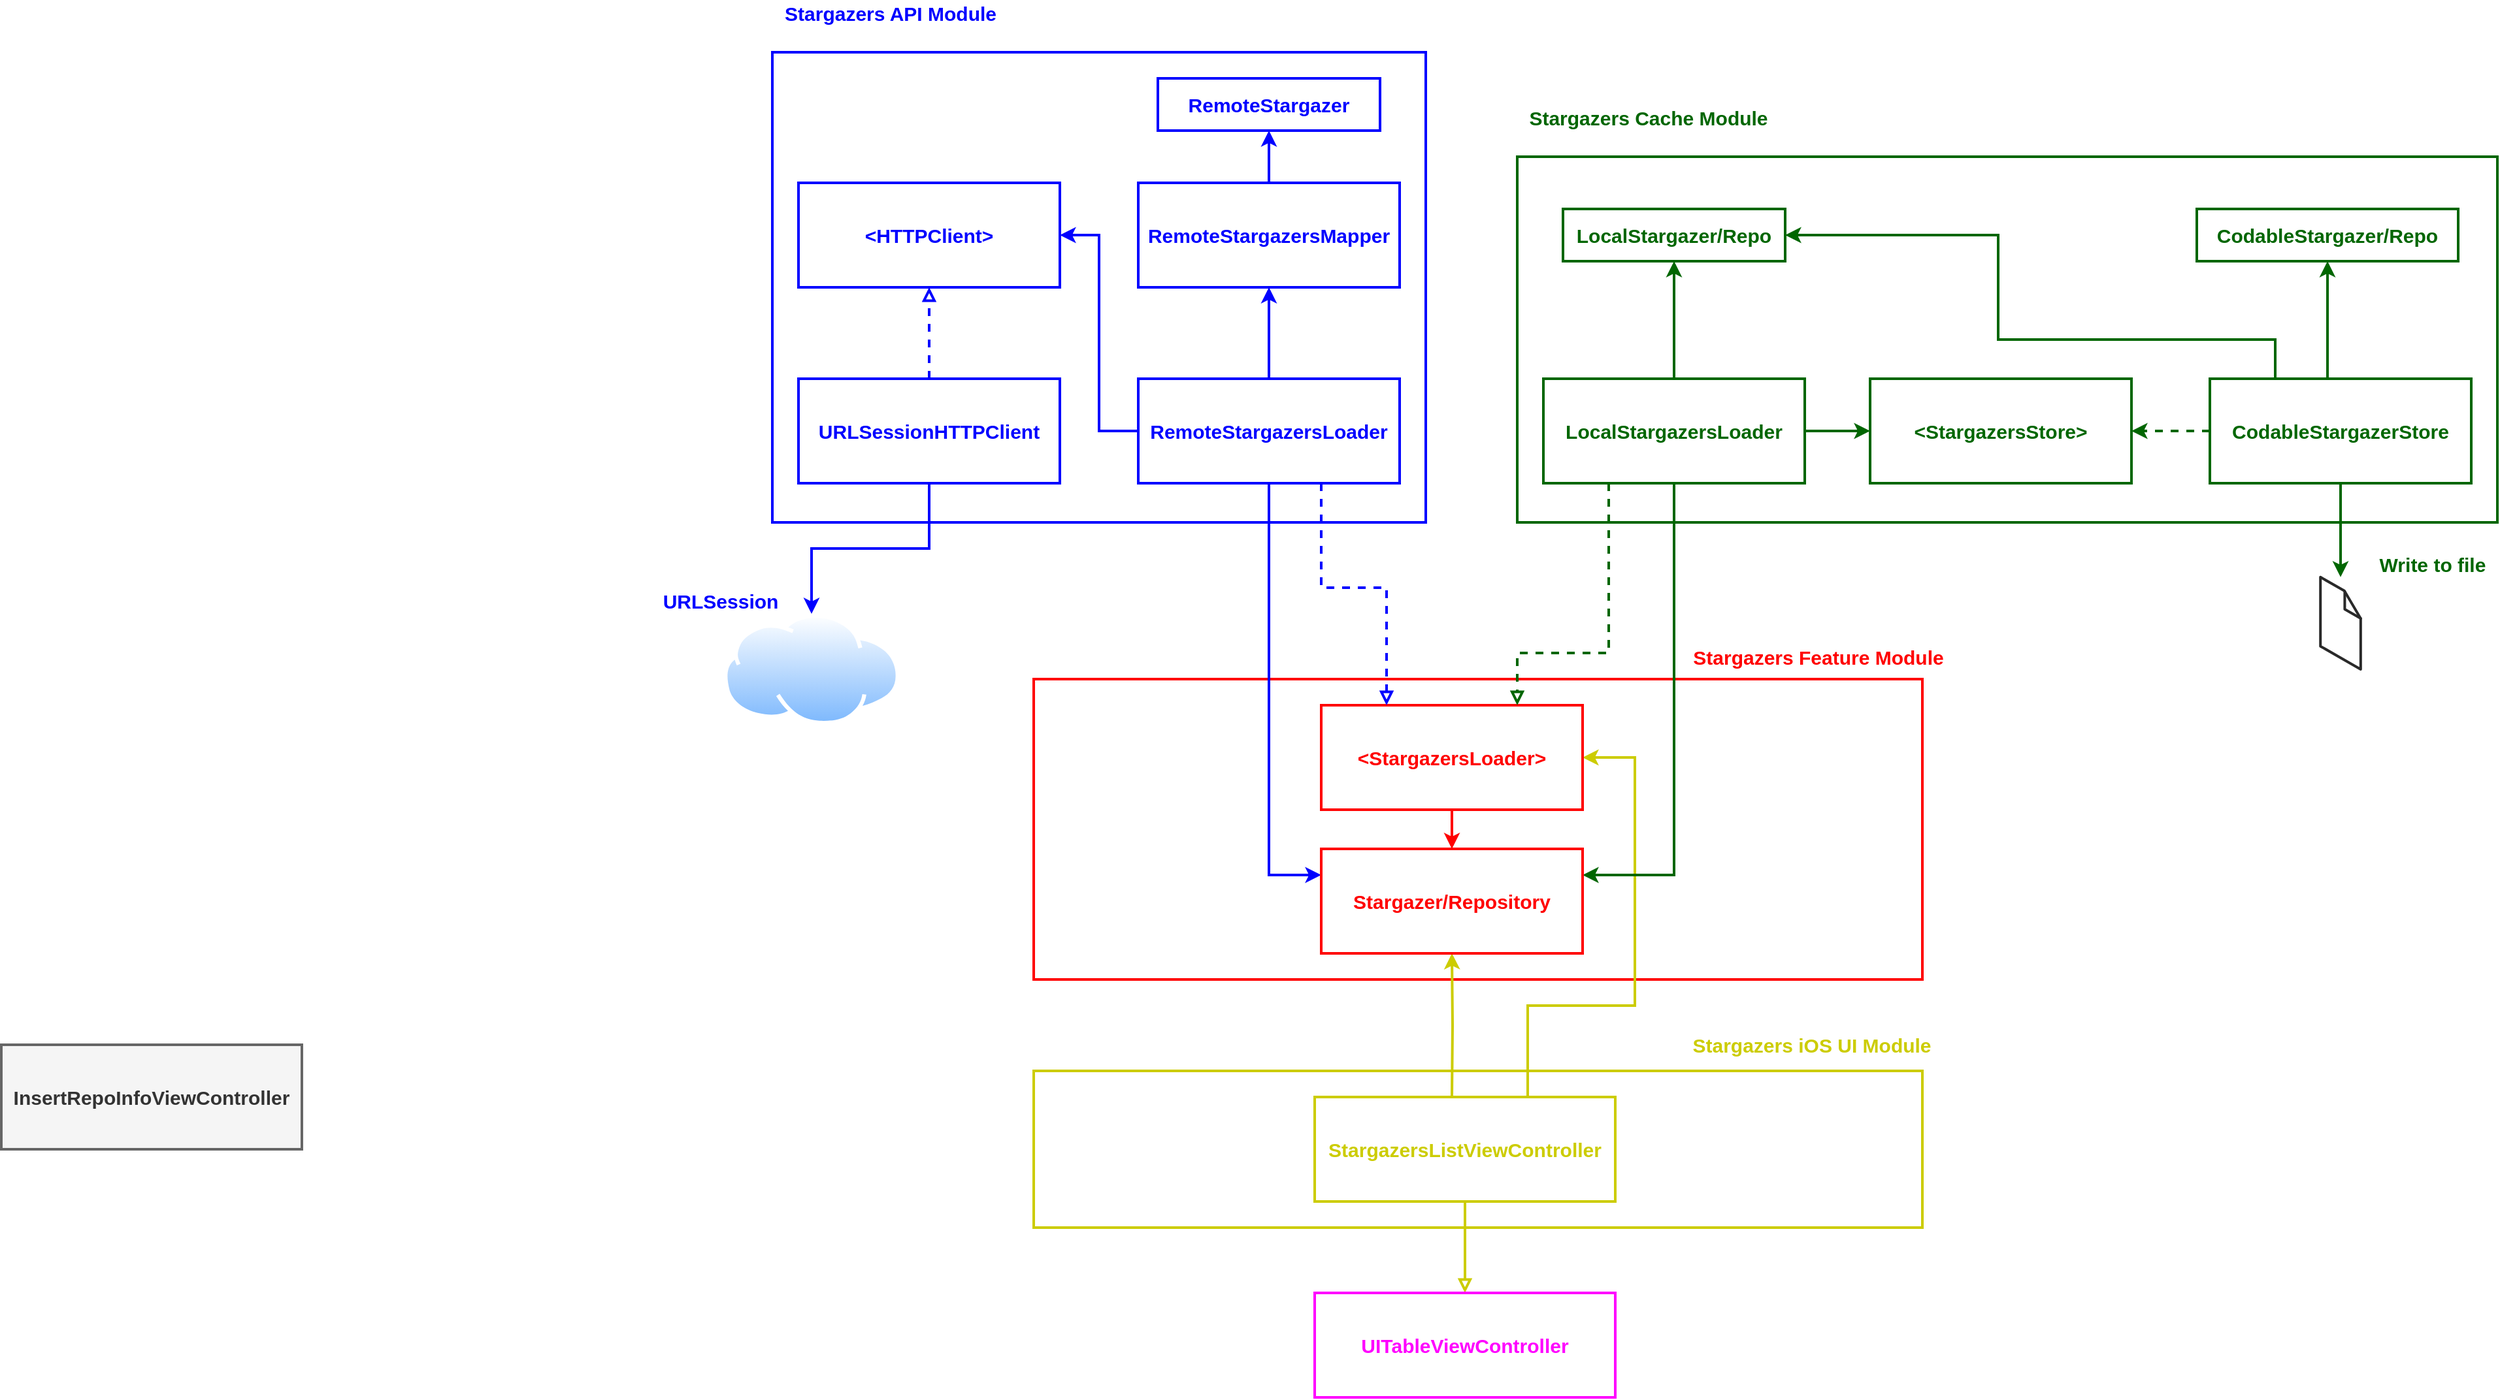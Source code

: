 <mxfile version="16.5.1" type="device"><diagram id="zfFk2GnqR2T1KwoDTGku" name="Page-1"><mxGraphModel dx="3854" dy="2474" grid="1" gridSize="10" guides="1" tooltips="1" connect="1" arrows="1" fold="1" page="0" pageScale="1" pageWidth="827" pageHeight="1169" math="0" shadow="0"><root><mxCell id="0"/><mxCell id="1" parent="0"/><mxCell id="eNrUqWQ8DkEIzVhx7NVn-16" value="" style="rounded=0;whiteSpace=wrap;html=1;fillColor=none;strokeWidth=2;strokeColor=#CCCC00;" vertex="1" parent="1"><mxGeometry x="-1040" y="-280" width="680" height="120" as="geometry"/></mxCell><mxCell id="nP8Dd_P6U7jX99yTA_pq-10" value="" style="rounded=0;whiteSpace=wrap;html=1;fillColor=none;strokeWidth=2;strokeColor=#FF0000;" parent="1" vertex="1"><mxGeometry x="-1040" y="-580" width="680" height="230" as="geometry"/></mxCell><mxCell id="nP8Dd_P6U7jX99yTA_pq-1" value="" style="rounded=0;whiteSpace=wrap;html=1;fillColor=none;strokeWidth=2;strokeColor=#0000FF;" parent="1" vertex="1"><mxGeometry x="-1240" y="-1060" width="500" height="360" as="geometry"/></mxCell><mxCell id="_gjuGQUOKB3lQBDrmwEA-5" style="edgeStyle=orthogonalEdgeStyle;rounded=0;orthogonalLoop=1;jettySize=auto;html=1;fontSize=12;strokeWidth=2;entryX=0.5;entryY=1;entryDx=0;entryDy=0;strokeColor=#CCCC00;" parent="1" target="jp8gcvMhvuyVgxvD6wcs-4" edge="1"><mxGeometry relative="1" as="geometry"><mxPoint x="-720" y="-270" as="targetPoint"/><mxPoint x="-720" y="-260" as="sourcePoint"/></mxGeometry></mxCell><mxCell id="eNrUqWQ8DkEIzVhx7NVn-15" style="edgeStyle=orthogonalEdgeStyle;rounded=0;orthogonalLoop=1;jettySize=auto;html=1;exitX=0.75;exitY=0;exitDx=0;exitDy=0;entryX=1;entryY=0.5;entryDx=0;entryDy=0;fontSize=12;fontColor=default;strokeColor=#CCCC00;strokeWidth=2;" edge="1" parent="1" source="_gjuGQUOKB3lQBDrmwEA-1" target="_gjuGQUOKB3lQBDrmwEA-3"><mxGeometry relative="1" as="geometry"><Array as="points"><mxPoint x="-662" y="-330"/><mxPoint x="-580" y="-330"/><mxPoint x="-580" y="-520"/></Array></mxGeometry></mxCell><mxCell id="eNrUqWQ8DkEIzVhx7NVn-19" style="edgeStyle=orthogonalEdgeStyle;rounded=0;orthogonalLoop=1;jettySize=auto;html=1;exitX=0.5;exitY=1;exitDx=0;exitDy=0;entryX=0.5;entryY=0;entryDx=0;entryDy=0;fontSize=12;fontColor=default;strokeColor=#CCCC00;strokeWidth=2;endArrow=block;endFill=0;" edge="1" parent="1" source="_gjuGQUOKB3lQBDrmwEA-1" target="eNrUqWQ8DkEIzVhx7NVn-18"><mxGeometry relative="1" as="geometry"/></mxCell><mxCell id="_gjuGQUOKB3lQBDrmwEA-1" value="StargazersListViewController" style="rounded=0;whiteSpace=wrap;html=1;strokeWidth=2;fontSize=15;fontStyle=1;strokeColor=#CCCC00;labelBackgroundColor=none;fontColor=#CCCC00;" parent="1" vertex="1"><mxGeometry x="-825" y="-260" width="230" height="80" as="geometry"/></mxCell><mxCell id="jp8gcvMhvuyVgxvD6wcs-5" style="edgeStyle=orthogonalEdgeStyle;rounded=0;orthogonalLoop=1;jettySize=auto;html=1;exitX=0.5;exitY=1;exitDx=0;exitDy=0;entryX=0.5;entryY=0;entryDx=0;entryDy=0;fontSize=11;fontColor=#006600;strokeWidth=2;strokeColor=#FF0000;" parent="1" source="_gjuGQUOKB3lQBDrmwEA-3" target="jp8gcvMhvuyVgxvD6wcs-4" edge="1"><mxGeometry relative="1" as="geometry"><Array as="points"><mxPoint x="-720" y="-460"/><mxPoint x="-720" y="-460"/></Array></mxGeometry></mxCell><mxCell id="_gjuGQUOKB3lQBDrmwEA-3" value="&amp;lt;StargazersLoader&amp;gt;" style="rounded=0;whiteSpace=wrap;html=1;fontSize=15;strokeWidth=2;fontStyle=1;strokeColor=#FF0000;fontColor=#FF0000;" parent="1" vertex="1"><mxGeometry x="-820" y="-560" width="200" height="80" as="geometry"/></mxCell><mxCell id="_gjuGQUOKB3lQBDrmwEA-6" style="edgeStyle=orthogonalEdgeStyle;rounded=0;orthogonalLoop=1;jettySize=auto;html=1;fontSize=12;dashed=1;endArrow=block;endFill=0;strokeWidth=2;strokeColor=#0000FF;entryX=0.25;entryY=0;entryDx=0;entryDy=0;" parent="1" source="_gjuGQUOKB3lQBDrmwEA-4" target="_gjuGQUOKB3lQBDrmwEA-3" edge="1"><mxGeometry relative="1" as="geometry"><Array as="points"><mxPoint x="-820" y="-650"/><mxPoint x="-770" y="-650"/></Array><mxPoint x="-860" y="-710" as="sourcePoint"/><mxPoint x="-720" y="-650" as="targetPoint"/></mxGeometry></mxCell><mxCell id="nP8Dd_P6U7jX99yTA_pq-5" value="" style="edgeStyle=orthogonalEdgeStyle;rounded=0;orthogonalLoop=1;jettySize=auto;html=1;fontSize=15;fontColor=#0000FF;strokeWidth=2;strokeColor=#0000FF;entryX=1;entryY=0.5;entryDx=0;entryDy=0;" parent="1" source="_gjuGQUOKB3lQBDrmwEA-4" target="nP8Dd_P6U7jX99yTA_pq-4" edge="1"><mxGeometry relative="1" as="geometry"/></mxCell><mxCell id="nP8Dd_P6U7jX99yTA_pq-9" value="" style="edgeStyle=orthogonalEdgeStyle;rounded=0;orthogonalLoop=1;jettySize=auto;html=1;fontSize=15;fontColor=#0000FF;endArrow=classic;endFill=1;strokeColor=#0000FF;strokeWidth=2;" parent="1" source="_gjuGQUOKB3lQBDrmwEA-4" target="nP8Dd_P6U7jX99yTA_pq-8" edge="1"><mxGeometry relative="1" as="geometry"/></mxCell><mxCell id="jp8gcvMhvuyVgxvD6wcs-11" style="edgeStyle=orthogonalEdgeStyle;rounded=0;orthogonalLoop=1;jettySize=auto;html=1;exitX=0.5;exitY=1;exitDx=0;exitDy=0;entryX=0;entryY=0.25;entryDx=0;entryDy=0;fontSize=11;fontColor=#006600;strokeWidth=2;strokeColor=#0000FF;" parent="1" source="_gjuGQUOKB3lQBDrmwEA-4" target="jp8gcvMhvuyVgxvD6wcs-4" edge="1"><mxGeometry relative="1" as="geometry"><Array as="points"><mxPoint x="-860" y="-430"/></Array></mxGeometry></mxCell><mxCell id="_gjuGQUOKB3lQBDrmwEA-4" value="RemoteStargazersLoader" style="rounded=0;whiteSpace=wrap;html=1;fontSize=15;strokeWidth=2;fontStyle=1;strokeColor=#0000FF;fontColor=#0000FF;" parent="1" vertex="1"><mxGeometry x="-960" y="-810" width="200" height="80" as="geometry"/></mxCell><mxCell id="_gjuGQUOKB3lQBDrmwEA-9" value="InsertRepoInfoViewController" style="rounded=0;whiteSpace=wrap;html=1;strokeWidth=2;fontSize=15;fontStyle=1;strokeColor=#666666;fontColor=#333333;fillColor=#f5f5f5;" parent="1" vertex="1"><mxGeometry x="-1830" y="-300" width="230" height="80" as="geometry"/></mxCell><mxCell id="zqRq3MYB97xJmes2Uslc-1" value="" style="rounded=0;whiteSpace=wrap;html=1;fontSize=15;strokeWidth=2;fontStyle=1;fillColor=none;strokeColor=#006600;" parent="1" vertex="1"><mxGeometry x="-670" y="-980" width="750" height="280" as="geometry"/></mxCell><mxCell id="zqRq3MYB97xJmes2Uslc-2" style="edgeStyle=orthogonalEdgeStyle;rounded=0;orthogonalLoop=1;jettySize=auto;html=1;exitX=0.25;exitY=1;exitDx=0;exitDy=0;strokeWidth=2;dashed=1;endArrow=block;endFill=0;strokeColor=#006600;" parent="1" source="jp8gcvMhvuyVgxvD6wcs-1" edge="1"><mxGeometry relative="1" as="geometry"><mxPoint x="-670" y="-560" as="targetPoint"/><Array as="points"><mxPoint x="-600" y="-600"/><mxPoint x="-670" y="-600"/></Array></mxGeometry></mxCell><mxCell id="nP8Dd_P6U7jX99yTA_pq-2" value="Stargazers API Module" style="text;html=1;align=center;verticalAlign=middle;resizable=0;points=[];autosize=1;strokeColor=none;fontSize=15;fontStyle=1;fontColor=#0000FF;" parent="1" vertex="1"><mxGeometry x="-1240" y="-1100" width="180" height="20" as="geometry"/></mxCell><mxCell id="nP8Dd_P6U7jX99yTA_pq-4" value="&amp;lt;HTTPClient&amp;gt;" style="rounded=0;whiteSpace=wrap;html=1;fontSize=15;strokeWidth=2;fontStyle=1;strokeColor=#0000FF;fontColor=#0000FF;" parent="1" vertex="1"><mxGeometry x="-1220" y="-960" width="200" height="80" as="geometry"/></mxCell><mxCell id="eNrUqWQ8DkEIzVhx7NVn-11" value="" style="edgeStyle=orthogonalEdgeStyle;rounded=0;orthogonalLoop=1;jettySize=auto;html=1;fontSize=15;strokeColor=#0000FF;fontColor=#0000FF;endFill=1;strokeWidth=2;" edge="1" parent="1" source="nP8Dd_P6U7jX99yTA_pq-8" target="eNrUqWQ8DkEIzVhx7NVn-10"><mxGeometry relative="1" as="geometry"/></mxCell><mxCell id="nP8Dd_P6U7jX99yTA_pq-8" value="RemoteStargazersMapper" style="rounded=0;whiteSpace=wrap;html=1;fontSize=15;strokeWidth=2;fontStyle=1;strokeColor=#0000FF;fontColor=#0000FF;" parent="1" vertex="1"><mxGeometry x="-960" y="-960" width="200" height="80" as="geometry"/></mxCell><mxCell id="nP8Dd_P6U7jX99yTA_pq-11" value="Stargazers Feature Module" style="text;html=1;align=center;verticalAlign=middle;resizable=0;points=[];autosize=1;strokeColor=none;fontSize=15;fontStyle=1;fontColor=#FF0000;" parent="1" vertex="1"><mxGeometry x="-545" y="-607.47" width="210" height="20" as="geometry"/></mxCell><mxCell id="l1n1Q98g_diuiTE7QiWE-2" value="" style="edgeStyle=orthogonalEdgeStyle;rounded=0;orthogonalLoop=1;jettySize=auto;html=1;strokeWidth=2;strokeColor=#0000FF;dashed=1;endArrow=block;endFill=0;" parent="1" source="l1n1Q98g_diuiTE7QiWE-1" target="nP8Dd_P6U7jX99yTA_pq-4" edge="1"><mxGeometry relative="1" as="geometry"/></mxCell><mxCell id="l1n1Q98g_diuiTE7QiWE-4" value="" style="edgeStyle=orthogonalEdgeStyle;rounded=0;orthogonalLoop=1;jettySize=auto;html=1;endArrow=classic;endFill=1;strokeWidth=2;strokeColor=#0000FF;" parent="1" source="l1n1Q98g_diuiTE7QiWE-1" target="l1n1Q98g_diuiTE7QiWE-3" edge="1"><mxGeometry relative="1" as="geometry"/></mxCell><mxCell id="l1n1Q98g_diuiTE7QiWE-1" value="URLSessionHTTPClient" style="rounded=0;whiteSpace=wrap;html=1;fontSize=15;strokeWidth=2;fontStyle=1;strokeColor=#0000FF;fontColor=#0000FF;" parent="1" vertex="1"><mxGeometry x="-1220" y="-810" width="200" height="80" as="geometry"/></mxCell><mxCell id="l1n1Q98g_diuiTE7QiWE-3" value="" style="aspect=fixed;perimeter=ellipsePerimeter;html=1;align=center;shadow=0;dashed=0;spacingTop=3;image;image=img/lib/active_directory/internet_cloud.svg;" parent="1" vertex="1"><mxGeometry x="-1277.5" y="-630" width="135" height="85.05" as="geometry"/></mxCell><mxCell id="l1n1Q98g_diuiTE7QiWE-6" value="URLSession" style="text;html=1;align=center;verticalAlign=middle;resizable=0;points=[];autosize=1;strokeColor=none;fontSize=15;fontStyle=1;fontColor=#0000FF;" parent="1" vertex="1"><mxGeometry x="-1330" y="-650" width="100" height="20" as="geometry"/></mxCell><mxCell id="jp8gcvMhvuyVgxvD6wcs-3" style="edgeStyle=orthogonalEdgeStyle;rounded=0;orthogonalLoop=1;jettySize=auto;html=1;exitX=1;exitY=0.5;exitDx=0;exitDy=0;entryX=0;entryY=0.5;entryDx=0;entryDy=0;fontColor=#006600;strokeColor=#006600;fontSize=11;strokeWidth=2;" parent="1" source="jp8gcvMhvuyVgxvD6wcs-1" target="jp8gcvMhvuyVgxvD6wcs-2" edge="1"><mxGeometry relative="1" as="geometry"/></mxCell><mxCell id="jp8gcvMhvuyVgxvD6wcs-10" style="edgeStyle=orthogonalEdgeStyle;rounded=0;orthogonalLoop=1;jettySize=auto;html=1;exitX=0.5;exitY=0;exitDx=0;exitDy=0;entryX=0.5;entryY=1;entryDx=0;entryDy=0;fontSize=11;fontColor=#006600;strokeColor=#006600;strokeWidth=2;" parent="1" source="jp8gcvMhvuyVgxvD6wcs-1" target="jp8gcvMhvuyVgxvD6wcs-6" edge="1"><mxGeometry relative="1" as="geometry"><Array as="points"><mxPoint x="-550" y="-860"/><mxPoint x="-550" y="-860"/></Array></mxGeometry></mxCell><mxCell id="jp8gcvMhvuyVgxvD6wcs-17" style="edgeStyle=orthogonalEdgeStyle;rounded=0;orthogonalLoop=1;jettySize=auto;html=1;exitX=0.5;exitY=1;exitDx=0;exitDy=0;entryX=1;entryY=0.25;entryDx=0;entryDy=0;fontSize=12;fontColor=#006600;strokeWidth=2;strokeColor=#006600;" parent="1" source="jp8gcvMhvuyVgxvD6wcs-1" target="jp8gcvMhvuyVgxvD6wcs-4" edge="1"><mxGeometry relative="1" as="geometry"><Array as="points"><mxPoint x="-550" y="-430"/></Array></mxGeometry></mxCell><mxCell id="jp8gcvMhvuyVgxvD6wcs-1" value="LocalStargazersLoader" style="rounded=0;whiteSpace=wrap;html=1;fontSize=15;strokeWidth=2;fontStyle=1;strokeColor=#006600;fontColor=#006600;" parent="1" vertex="1"><mxGeometry x="-650" y="-810" width="200" height="80" as="geometry"/></mxCell><mxCell id="jp8gcvMhvuyVgxvD6wcs-2" value="&amp;lt;StargazersStore&amp;gt;" style="rounded=0;whiteSpace=wrap;html=1;fontSize=15;strokeWidth=2;fontStyle=1;strokeColor=#006600;fontColor=#006600;" parent="1" vertex="1"><mxGeometry x="-400" y="-810" width="200" height="80" as="geometry"/></mxCell><mxCell id="jp8gcvMhvuyVgxvD6wcs-4" value="Stargazer/Repository" style="rounded=0;whiteSpace=wrap;html=1;fontSize=15;strokeWidth=2;fontStyle=1;strokeColor=#FF0000;fontColor=#FF0000;" parent="1" vertex="1"><mxGeometry x="-820" y="-450" width="200" height="80" as="geometry"/></mxCell><mxCell id="jp8gcvMhvuyVgxvD6wcs-6" value="LocalStargazer/Repo" style="rounded=0;whiteSpace=wrap;html=1;fontSize=15;strokeWidth=2;fontStyle=1;strokeColor=#006600;fontColor=#006600;" parent="1" vertex="1"><mxGeometry x="-635" y="-940" width="170" height="40" as="geometry"/></mxCell><mxCell id="jp8gcvMhvuyVgxvD6wcs-19" value="Stargazers Cache Module" style="text;html=1;align=center;verticalAlign=middle;resizable=0;points=[];autosize=1;strokeColor=none;fontSize=15;fontStyle=1;fontColor=#006600;" parent="1" vertex="1"><mxGeometry x="-670" y="-1020" width="200" height="20" as="geometry"/></mxCell><mxCell id="eNrUqWQ8DkEIzVhx7NVn-2" value="" style="edgeStyle=orthogonalEdgeStyle;rounded=0;orthogonalLoop=1;jettySize=auto;html=1;strokeColor=#006600;fontColor=#006600;strokeWidth=2;dashed=1;" edge="1" parent="1" source="eNrUqWQ8DkEIzVhx7NVn-1" target="jp8gcvMhvuyVgxvD6wcs-2"><mxGeometry relative="1" as="geometry"/></mxCell><mxCell id="eNrUqWQ8DkEIzVhx7NVn-6" style="edgeStyle=orthogonalEdgeStyle;rounded=0;orthogonalLoop=1;jettySize=auto;html=1;exitX=0.25;exitY=0;exitDx=0;exitDy=0;entryX=1;entryY=0.5;entryDx=0;entryDy=0;strokeColor=#006600;fontColor=#006600;strokeWidth=2;" edge="1" parent="1" source="eNrUqWQ8DkEIzVhx7NVn-1" target="jp8gcvMhvuyVgxvD6wcs-6"><mxGeometry relative="1" as="geometry"><Array as="points"><mxPoint x="-90" y="-840"/><mxPoint x="-302" y="-840"/><mxPoint x="-302" y="-920"/></Array></mxGeometry></mxCell><mxCell id="eNrUqWQ8DkEIzVhx7NVn-9" style="edgeStyle=orthogonalEdgeStyle;rounded=0;orthogonalLoop=1;jettySize=auto;html=1;exitX=0.5;exitY=0;exitDx=0;exitDy=0;entryX=0.5;entryY=1;entryDx=0;entryDy=0;strokeColor=#006600;fontColor=#006600;strokeWidth=2;" edge="1" parent="1" source="eNrUqWQ8DkEIzVhx7NVn-1" target="eNrUqWQ8DkEIzVhx7NVn-8"><mxGeometry relative="1" as="geometry"><Array as="points"><mxPoint x="-50" y="-810"/></Array></mxGeometry></mxCell><mxCell id="eNrUqWQ8DkEIzVhx7NVn-13" style="edgeStyle=orthogonalEdgeStyle;rounded=0;orthogonalLoop=1;jettySize=auto;html=1;exitX=0.5;exitY=1;exitDx=0;exitDy=0;strokeColor=#006600;fontColor=#006600;strokeWidth=2;" edge="1" parent="1" source="eNrUqWQ8DkEIzVhx7NVn-1" target="eNrUqWQ8DkEIzVhx7NVn-12"><mxGeometry relative="1" as="geometry"/></mxCell><mxCell id="eNrUqWQ8DkEIzVhx7NVn-1" value="CodableStargazerStore" style="rounded=0;whiteSpace=wrap;html=1;fontSize=15;strokeWidth=2;fontStyle=1;strokeColor=#006600;fontColor=#006600;" vertex="1" parent="1"><mxGeometry x="-140" y="-810" width="200" height="80" as="geometry"/></mxCell><mxCell id="eNrUqWQ8DkEIzVhx7NVn-8" value="CodableStargazer/Repo" style="rounded=0;whiteSpace=wrap;html=1;fontSize=15;strokeWidth=2;fontStyle=1;strokeColor=#006600;fontColor=#006600;" vertex="1" parent="1"><mxGeometry x="-150" y="-940" width="200" height="40" as="geometry"/></mxCell><mxCell id="eNrUqWQ8DkEIzVhx7NVn-10" value="RemoteStargazer" style="rounded=0;whiteSpace=wrap;html=1;fontSize=15;strokeWidth=2;fontStyle=1;strokeColor=#0000FF;fontColor=#0000FF;" vertex="1" parent="1"><mxGeometry x="-945" y="-1040" width="170" height="40" as="geometry"/></mxCell><mxCell id="eNrUqWQ8DkEIzVhx7NVn-12" value="" style="verticalLabelPosition=bottom;html=1;verticalAlign=top;strokeWidth=1;align=center;outlineConnect=0;dashed=0;outlineConnect=0;shape=mxgraph.aws3d.file;aspect=fixed;strokeColor=#292929;" vertex="1" parent="1"><mxGeometry x="-55.4" y="-658.07" width="30.8" height="70.6" as="geometry"/></mxCell><mxCell id="eNrUqWQ8DkEIzVhx7NVn-14" value="Write to file" style="text;html=1;align=center;verticalAlign=middle;resizable=0;points=[];autosize=1;strokeColor=none;fillColor=none;fontSize=15;fontColor=#006600;fontStyle=1;" vertex="1" parent="1"><mxGeometry x="-20" y="-678.07" width="100" height="20" as="geometry"/></mxCell><mxCell id="eNrUqWQ8DkEIzVhx7NVn-17" value="Stargazers iOS UI Module" style="text;html=1;align=center;verticalAlign=middle;resizable=0;points=[];autosize=1;strokeColor=none;fontSize=15;fontStyle=1;fontColor=#CCCC00;" vertex="1" parent="1"><mxGeometry x="-545" y="-310" width="200" height="20" as="geometry"/></mxCell><mxCell id="eNrUqWQ8DkEIzVhx7NVn-18" value="UITableViewController" style="rounded=0;whiteSpace=wrap;html=1;strokeWidth=2;fontSize=15;fontStyle=1;strokeColor=#FF00FF;labelBackgroundColor=none;fontColor=#FF00FF;" vertex="1" parent="1"><mxGeometry x="-825" y="-110" width="230" height="80" as="geometry"/></mxCell></root></mxGraphModel></diagram></mxfile>